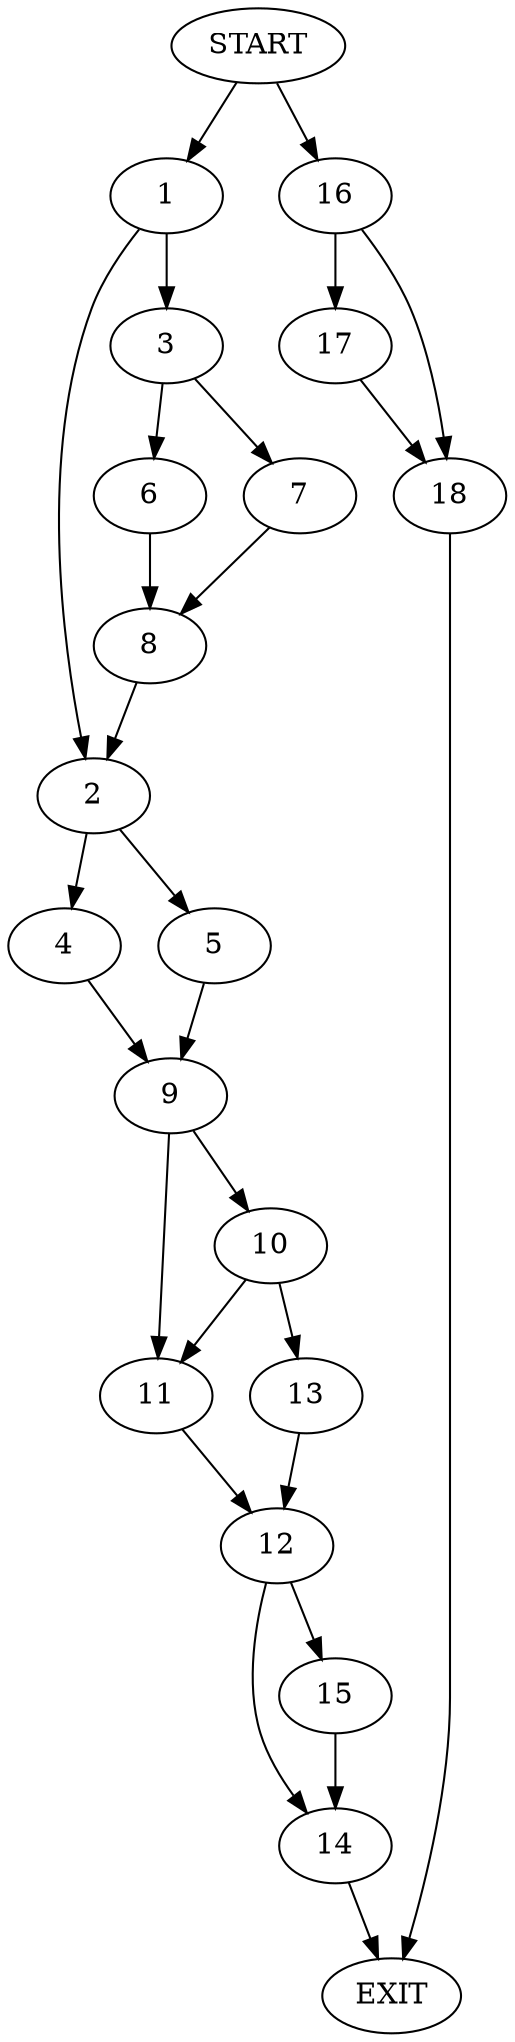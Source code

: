 digraph {
0 [label="START"]
19 [label="EXIT"]
0 -> 1
1 -> 2
1 -> 3
2 -> 4
2 -> 5
3 -> 6
3 -> 7
7 -> 8
6 -> 8
8 -> 2
4 -> 9
5 -> 9
9 -> 10
9 -> 11
11 -> 12
10 -> 11
10 -> 13
13 -> 12
12 -> 14
12 -> 15
15 -> 14
14 -> 19
0 -> 16
16 -> 17
16 -> 18
17 -> 18
18 -> 19
}
